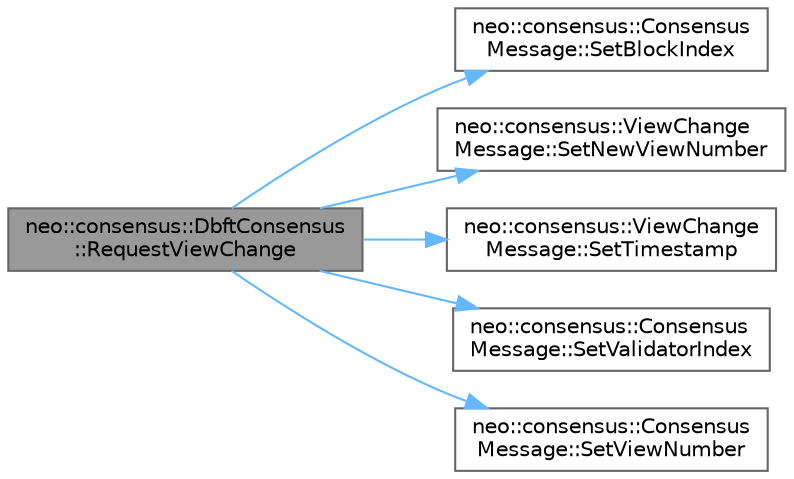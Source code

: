 digraph "neo::consensus::DbftConsensus::RequestViewChange"
{
 // LATEX_PDF_SIZE
  bgcolor="transparent";
  edge [fontname=Helvetica,fontsize=10,labelfontname=Helvetica,labelfontsize=10];
  node [fontname=Helvetica,fontsize=10,shape=box,height=0.2,width=0.4];
  rankdir="LR";
  Node1 [id="Node000001",label="neo::consensus::DbftConsensus\l::RequestViewChange",height=0.2,width=0.4,color="gray40", fillcolor="grey60", style="filled", fontcolor="black",tooltip="Request view change."];
  Node1 -> Node2 [id="edge6_Node000001_Node000002",color="steelblue1",style="solid",tooltip=" "];
  Node2 [id="Node000002",label="neo::consensus::Consensus\lMessage::SetBlockIndex",height=0.2,width=0.4,color="grey40", fillcolor="white", style="filled",URL="$classneo_1_1consensus_1_1_consensus_message.html#a3b2640deb3b8724f8ae5b665cc051522",tooltip=" "];
  Node1 -> Node3 [id="edge7_Node000001_Node000003",color="steelblue1",style="solid",tooltip=" "];
  Node3 [id="Node000003",label="neo::consensus::ViewChange\lMessage::SetNewViewNumber",height=0.2,width=0.4,color="grey40", fillcolor="white", style="filled",URL="$classneo_1_1consensus_1_1_view_change_message.html#a3383049c8e0520905f5af9ef5cc73d3c",tooltip=" "];
  Node1 -> Node4 [id="edge8_Node000001_Node000004",color="steelblue1",style="solid",tooltip=" "];
  Node4 [id="Node000004",label="neo::consensus::ViewChange\lMessage::SetTimestamp",height=0.2,width=0.4,color="grey40", fillcolor="white", style="filled",URL="$classneo_1_1consensus_1_1_view_change_message.html#a11d32bfd7722f42292336acc2097ebc5",tooltip=" "];
  Node1 -> Node5 [id="edge9_Node000001_Node000005",color="steelblue1",style="solid",tooltip=" "];
  Node5 [id="Node000005",label="neo::consensus::Consensus\lMessage::SetValidatorIndex",height=0.2,width=0.4,color="grey40", fillcolor="white", style="filled",URL="$classneo_1_1consensus_1_1_consensus_message.html#af1d8e045de2172ed99cc916b2a11b154",tooltip=" "];
  Node1 -> Node6 [id="edge10_Node000001_Node000006",color="steelblue1",style="solid",tooltip=" "];
  Node6 [id="Node000006",label="neo::consensus::Consensus\lMessage::SetViewNumber",height=0.2,width=0.4,color="grey40", fillcolor="white", style="filled",URL="$classneo_1_1consensus_1_1_consensus_message.html#a4aa33abf6a8fa33175869ed086fe5599",tooltip=" "];
}
